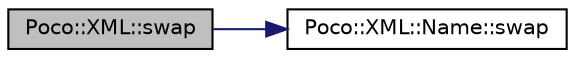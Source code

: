 digraph "Poco::XML::swap"
{
 // LATEX_PDF_SIZE
  edge [fontname="Helvetica",fontsize="10",labelfontname="Helvetica",labelfontsize="10"];
  node [fontname="Helvetica",fontsize="10",shape=record];
  rankdir="LR";
  Node1 [label="Poco::XML::swap",height=0.2,width=0.4,color="black", fillcolor="grey75", style="filled", fontcolor="black",tooltip=" "];
  Node1 -> Node2 [color="midnightblue",fontsize="10",style="solid"];
  Node2 [label="Poco::XML::Name::swap",height=0.2,width=0.4,color="black", fillcolor="white", style="filled",URL="$classPoco_1_1XML_1_1Name.html#a30f6ffe0df25cc2335016f5e3c347bc8",tooltip="Assignment operator."];
}

